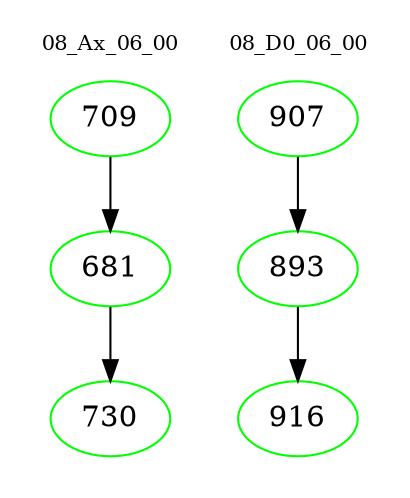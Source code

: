 digraph{
subgraph cluster_0 {
color = white
label = "08_Ax_06_00";
fontsize=10;
T0_709 [label="709", color="green"]
T0_709 -> T0_681 [color="black"]
T0_681 [label="681", color="green"]
T0_681 -> T0_730 [color="black"]
T0_730 [label="730", color="green"]
}
subgraph cluster_1 {
color = white
label = "08_D0_06_00";
fontsize=10;
T1_907 [label="907", color="green"]
T1_907 -> T1_893 [color="black"]
T1_893 [label="893", color="green"]
T1_893 -> T1_916 [color="black"]
T1_916 [label="916", color="green"]
}
}
